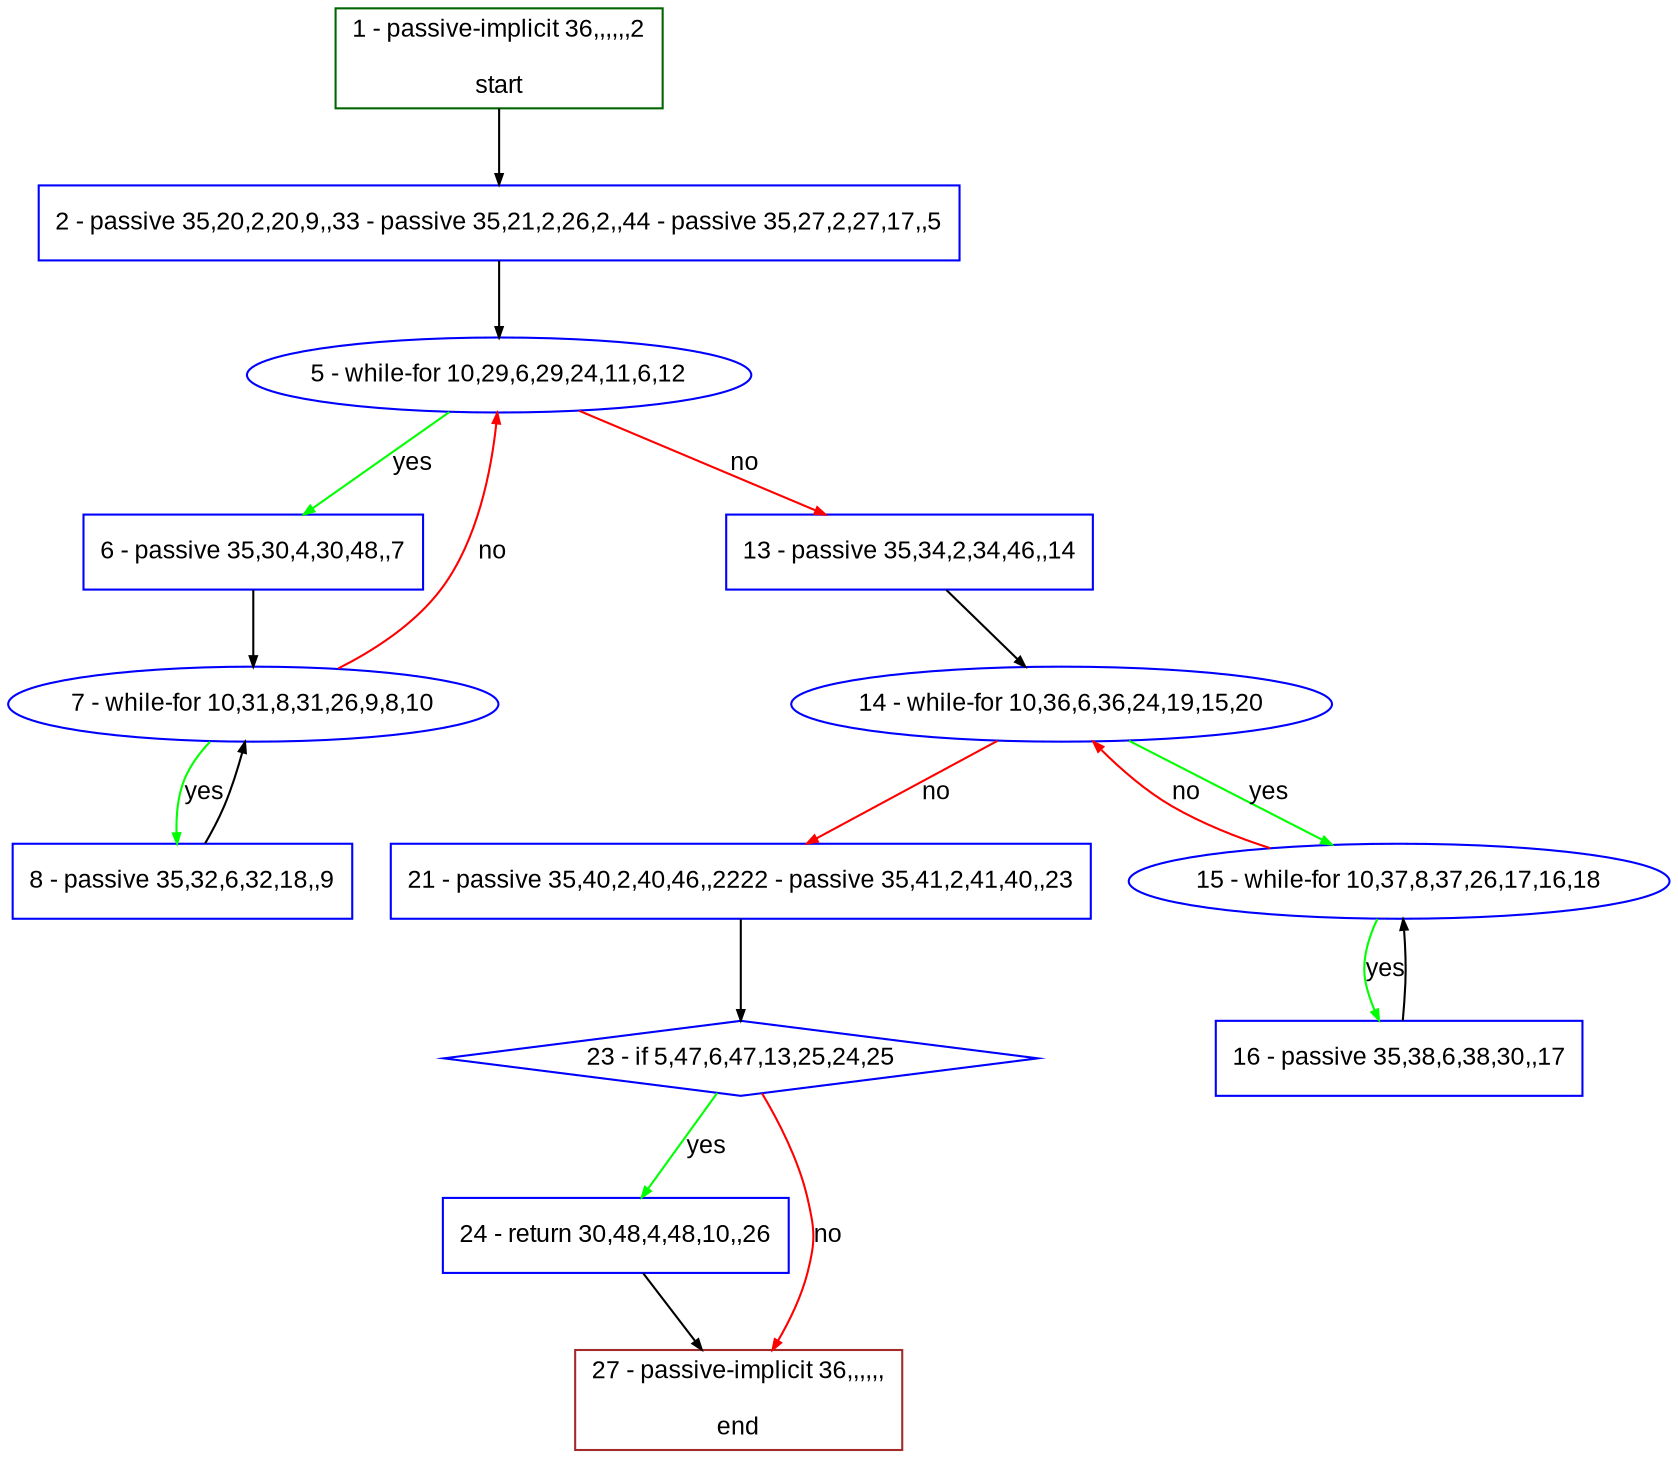 digraph "" {
  graph [bgcolor="white", fillcolor="#FFFFCC", pack="true", packmode="clust", fontname="Arial", label="", fontsize="12", compound="true", style="rounded,filled"];
  node [node_initialized="no", fillcolor="white", fontname="Arial", label="", color="grey", fontsize="12", fixedsize="false", compound="true", shape="rectangle", style="filled"];
  edge [arrowtail="none", lhead="", fontcolor="black", fontname="Arial", label="", color="black", fontsize="12", arrowhead="normal", arrowsize="0.5", compound="true", ltail="", dir="forward"];
  __N1 [fillcolor="#ffffff", label="2 - passive 35,20,2,20,9,,33 - passive 35,21,2,26,2,,44 - passive 35,27,2,27,17,,5", color="#0000ff", shape="box", style="filled"];
  __N2 [fillcolor="#ffffff", label="1 - passive-implicit 36,,,,,,2\n\nstart", color="#006400", shape="box", style="filled"];
  __N3 [fillcolor="#ffffff", label="5 - while-for 10,29,6,29,24,11,6,12", color="#0000ff", shape="oval", style="filled"];
  __N4 [fillcolor="#ffffff", label="6 - passive 35,30,4,30,48,,7", color="#0000ff", shape="box", style="filled"];
  __N5 [fillcolor="#ffffff", label="13 - passive 35,34,2,34,46,,14", color="#0000ff", shape="box", style="filled"];
  __N6 [fillcolor="#ffffff", label="7 - while-for 10,31,8,31,26,9,8,10", color="#0000ff", shape="oval", style="filled"];
  __N7 [fillcolor="#ffffff", label="8 - passive 35,32,6,32,18,,9", color="#0000ff", shape="box", style="filled"];
  __N8 [fillcolor="#ffffff", label="14 - while-for 10,36,6,36,24,19,15,20", color="#0000ff", shape="oval", style="filled"];
  __N9 [fillcolor="#ffffff", label="15 - while-for 10,37,8,37,26,17,16,18", color="#0000ff", shape="oval", style="filled"];
  __N10 [fillcolor="#ffffff", label="21 - passive 35,40,2,40,46,,2222 - passive 35,41,2,41,40,,23", color="#0000ff", shape="box", style="filled"];
  __N11 [fillcolor="#ffffff", label="16 - passive 35,38,6,38,30,,17", color="#0000ff", shape="box", style="filled"];
  __N12 [fillcolor="#ffffff", label="23 - if 5,47,6,47,13,25,24,25", color="#0000ff", shape="diamond", style="filled"];
  __N13 [fillcolor="#ffffff", label="24 - return 30,48,4,48,10,,26", color="#0000ff", shape="box", style="filled"];
  __N14 [fillcolor="#ffffff", label="27 - passive-implicit 36,,,,,,\n\nend", color="#a52a2a", shape="box", style="filled"];
  __N2 -> __N1 [arrowtail="none", color="#000000", label="", arrowhead="normal", dir="forward"];
  __N1 -> __N3 [arrowtail="none", color="#000000", label="", arrowhead="normal", dir="forward"];
  __N3 -> __N4 [arrowtail="none", color="#00ff00", label="yes", arrowhead="normal", dir="forward"];
  __N3 -> __N5 [arrowtail="none", color="#ff0000", label="no", arrowhead="normal", dir="forward"];
  __N4 -> __N6 [arrowtail="none", color="#000000", label="", arrowhead="normal", dir="forward"];
  __N6 -> __N3 [arrowtail="none", color="#ff0000", label="no", arrowhead="normal", dir="forward"];
  __N6 -> __N7 [arrowtail="none", color="#00ff00", label="yes", arrowhead="normal", dir="forward"];
  __N7 -> __N6 [arrowtail="none", color="#000000", label="", arrowhead="normal", dir="forward"];
  __N5 -> __N8 [arrowtail="none", color="#000000", label="", arrowhead="normal", dir="forward"];
  __N8 -> __N9 [arrowtail="none", color="#00ff00", label="yes", arrowhead="normal", dir="forward"];
  __N9 -> __N8 [arrowtail="none", color="#ff0000", label="no", arrowhead="normal", dir="forward"];
  __N8 -> __N10 [arrowtail="none", color="#ff0000", label="no", arrowhead="normal", dir="forward"];
  __N9 -> __N11 [arrowtail="none", color="#00ff00", label="yes", arrowhead="normal", dir="forward"];
  __N11 -> __N9 [arrowtail="none", color="#000000", label="", arrowhead="normal", dir="forward"];
  __N10 -> __N12 [arrowtail="none", color="#000000", label="", arrowhead="normal", dir="forward"];
  __N12 -> __N13 [arrowtail="none", color="#00ff00", label="yes", arrowhead="normal", dir="forward"];
  __N12 -> __N14 [arrowtail="none", color="#ff0000", label="no", arrowhead="normal", dir="forward"];
  __N13 -> __N14 [arrowtail="none", color="#000000", label="", arrowhead="normal", dir="forward"];
}
